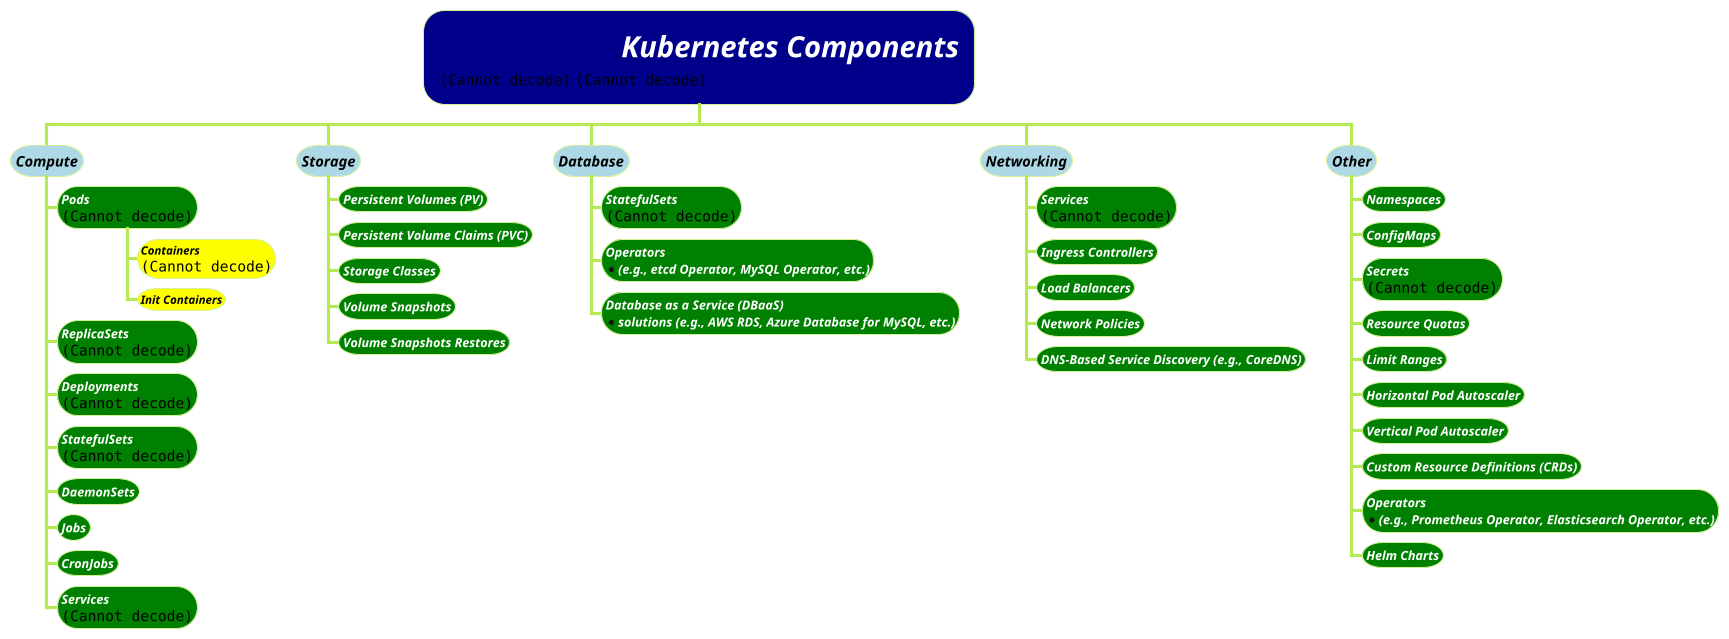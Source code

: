 @startwbs
!theme hacker

*[#darkblue] =<i><color #white>\t\t\tKubernetes Components\n<img:img_1.png{scale=.66}> <img:img_2.png>
**[#lightblue] <i><color #black><size:14>Compute
***[#green] <size:12><b><i><color #white>Pods\n<img:pod1.svg>
****[#yellow] <b><i><color #black>Containers\n<img:docker.svg>
****[#yellow] <b><i><color #black>Init Containers
***[#green] <size:12><b><i><color #white>ReplicaSets\n<img:replica-set.svg>
***[#green] <size:12><b><i><color #white>Deployments\n<img:deployment.svg>
***[#green] <size:12><b><i><color #white>StatefulSets\n<img:stateful-set.svg>
***[#green] <size:12><b><i><color #white>DaemonSets
***[#green] <size:12><b><i><color #white>Jobs
***[#green] <size:12><b><i><color #white>CronJobs
***[#green] <size:12><b><i><color #white>Services\n<img:service.svg>

**[#lightblue] <i><color #black><size:14>Storage
***[#green] <size:12><b><i><color #white>Persistent Volumes (PV)
***[#green] <size:12><b><i><color #white>Persistent Volume Claims (PVC)
***[#green] <size:12><b><i><color #white>Storage Classes
***[#green] <size:12><b><i><color #white>Volume Snapshots
***[#green] <size:12><b><i><color #white>Volume Snapshots Restores

**[#lightblue] <i><color #black><size:14>Database
***[#green] <size:12><b><i><color #white>StatefulSets \n<img:stateful-set.svg>
***[#green] <size:12><b><i><color #white>Operators \n*<size:12><b><i><color #white>(e.g., etcd Operator, MySQL Operator, etc.)
***[#green] <size:12><b><i><color #white>Database as a Service (DBaaS) \n*<size:12><b><i><color #white>solutions (e.g., AWS RDS, Azure Database for MySQL, etc.)

**[#lightblue] <i><color #black><size:14>Networking
***[#green] <size:12><b><i><color #white>Services \n<img:service.svg>
***[#green] <size:12><b><i><color #white>Ingress Controllers
***[#green] <size:12><b><i><color #white>Load Balancers
***[#green] <size:12><b><i><color #white>Network Policies
***[#green] <size:12><b><i><color #white>DNS-Based Service Discovery (e.g., CoreDNS)

**[#lightblue] <i><color #black><size:14>Other
***[#green] <size:12><b><i><color #white>Namespaces
***[#green] <size:12><b><i><color #white>ConfigMaps
***[#green] <size:12><b><i><color #white>Secrets \n<img:secretes.svg>
***[#green] <size:12><b><i><color #white>Resource Quotas
***[#green] <size:12><b><i><color #white>Limit Ranges
***[#green] <size:12><b><i><color #white>Horizontal Pod Autoscaler
***[#green] <size:12><b><i><color #white>Vertical Pod Autoscaler
***[#green] <size:12><b><i><color #white>Custom Resource Definitions (CRDs)
***[#green] <size:12><b><i><color #white>Operators \n*<size:12><b><i><color #white>(e.g., Prometheus Operator, Elasticsearch Operator, etc.)
***[#green] <size:12><b><i><color #white>Helm Charts

@endwbs
